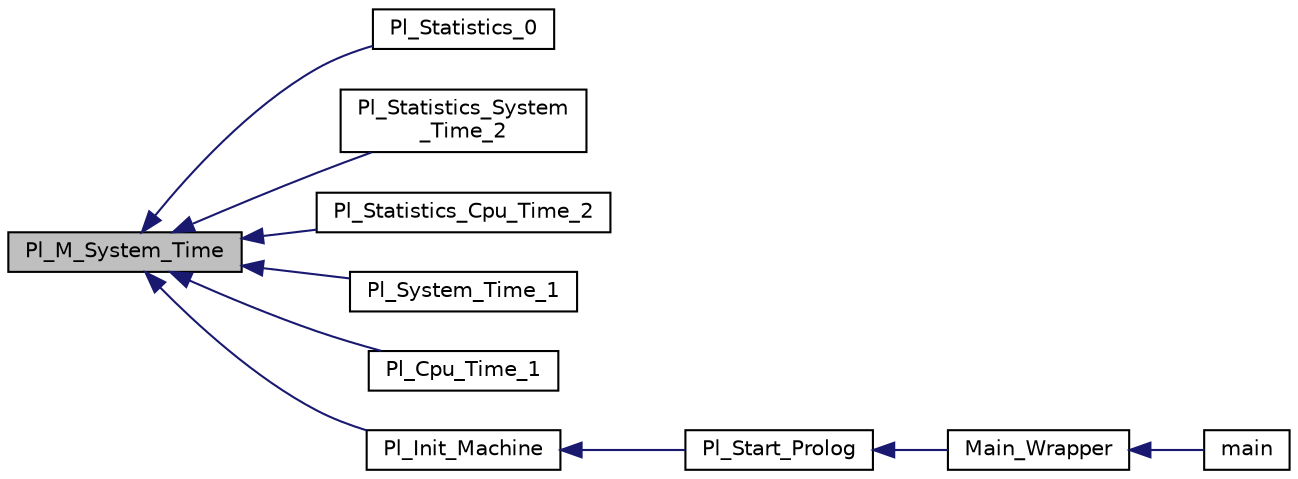 digraph "Pl_M_System_Time"
{
  edge [fontname="Helvetica",fontsize="10",labelfontname="Helvetica",labelfontsize="10"];
  node [fontname="Helvetica",fontsize="10",shape=record];
  rankdir="LR";
  Node1 [label="Pl_M_System_Time",height=0.2,width=0.4,color="black", fillcolor="grey75", style="filled", fontcolor="black"];
  Node1 -> Node2 [dir="back",color="midnightblue",fontsize="10",style="solid"];
  Node2 [label="Pl_Statistics_0",height=0.2,width=0.4,color="black", fillcolor="white", style="filled",URL="$stat__c_8c.html#ac3ca75b60c32cebe268f09f6019cebf5"];
  Node1 -> Node3 [dir="back",color="midnightblue",fontsize="10",style="solid"];
  Node3 [label="Pl_Statistics_System\l_Time_2",height=0.2,width=0.4,color="black", fillcolor="white", style="filled",URL="$stat__c_8c.html#a4f891eabace53eb4e94ea9169876ad53"];
  Node1 -> Node4 [dir="back",color="midnightblue",fontsize="10",style="solid"];
  Node4 [label="Pl_Statistics_Cpu_Time_2",height=0.2,width=0.4,color="black", fillcolor="white", style="filled",URL="$stat__c_8c.html#a3eeb78e65b2f48b2b312dc3a4fef60c4"];
  Node1 -> Node5 [dir="back",color="midnightblue",fontsize="10",style="solid"];
  Node5 [label="Pl_System_Time_1",height=0.2,width=0.4,color="black", fillcolor="white", style="filled",URL="$stat__c_8c.html#ad09f286fa8336a8ac65ffab3298e801c"];
  Node1 -> Node6 [dir="back",color="midnightblue",fontsize="10",style="solid"];
  Node6 [label="Pl_Cpu_Time_1",height=0.2,width=0.4,color="black", fillcolor="white", style="filled",URL="$stat__c_8c.html#ae151a14569d7fb2105a557689b0188d1"];
  Node1 -> Node7 [dir="back",color="midnightblue",fontsize="10",style="solid"];
  Node7 [label="Pl_Init_Machine",height=0.2,width=0.4,color="black", fillcolor="white", style="filled",URL="$machine_8h.html#a7ade20c3e93babe3edde8f66a51e3127"];
  Node7 -> Node8 [dir="back",color="midnightblue",fontsize="10",style="solid"];
  Node8 [label="Pl_Start_Prolog",height=0.2,width=0.4,color="black", fillcolor="white", style="filled",URL="$gprolog_8h.html#a79163a775d949cf493a9f7b28bf4fc09"];
  Node8 -> Node9 [dir="back",color="midnightblue",fontsize="10",style="solid"];
  Node9 [label="Main_Wrapper",height=0.2,width=0.4,color="black", fillcolor="white", style="filled",URL="$main_8c.html#a335bb6fe70cf4c383aec5baef5f39e47"];
  Node9 -> Node10 [dir="back",color="midnightblue",fontsize="10",style="solid"];
  Node10 [label="main",height=0.2,width=0.4,color="black", fillcolor="white", style="filled",URL="$main_8c.html#a0ddf1224851353fc92bfbff6f499fa97"];
}
